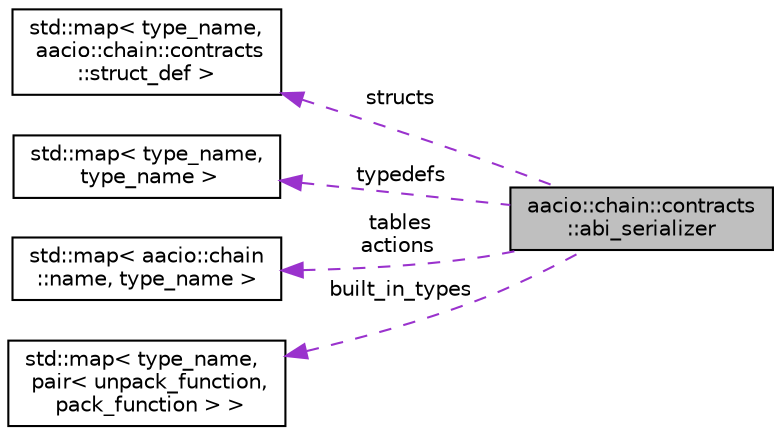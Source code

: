 digraph "aacio::chain::contracts::abi_serializer"
{
  edge [fontname="Helvetica",fontsize="10",labelfontname="Helvetica",labelfontsize="10"];
  node [fontname="Helvetica",fontsize="10",shape=record];
  rankdir="LR";
  Node1 [label="aacio::chain::contracts\l::abi_serializer",height=0.2,width=0.4,color="black", fillcolor="grey75", style="filled", fontcolor="black"];
  Node2 -> Node1 [dir="back",color="darkorchid3",fontsize="10",style="dashed",label=" structs" ,fontname="Helvetica"];
  Node2 [label="std::map\< type_name,\l aacio::chain::contracts\l::struct_def \>",height=0.2,width=0.4,color="black", fillcolor="white", style="filled",URL="$classstd_1_1map.html"];
  Node3 -> Node1 [dir="back",color="darkorchid3",fontsize="10",style="dashed",label=" typedefs" ,fontname="Helvetica"];
  Node3 [label="std::map\< type_name,\l type_name \>",height=0.2,width=0.4,color="black", fillcolor="white", style="filled",URL="$classstd_1_1map.html"];
  Node4 -> Node1 [dir="back",color="darkorchid3",fontsize="10",style="dashed",label=" tables\nactions" ,fontname="Helvetica"];
  Node4 [label="std::map\< aacio::chain\l::name, type_name \>",height=0.2,width=0.4,color="black", fillcolor="white", style="filled",URL="$classstd_1_1map.html"];
  Node5 -> Node1 [dir="back",color="darkorchid3",fontsize="10",style="dashed",label=" built_in_types" ,fontname="Helvetica"];
  Node5 [label="std::map\< type_name,\l pair\< unpack_function,\l pack_function \> \>",height=0.2,width=0.4,color="black", fillcolor="white", style="filled",URL="$classstd_1_1map.html"];
}
